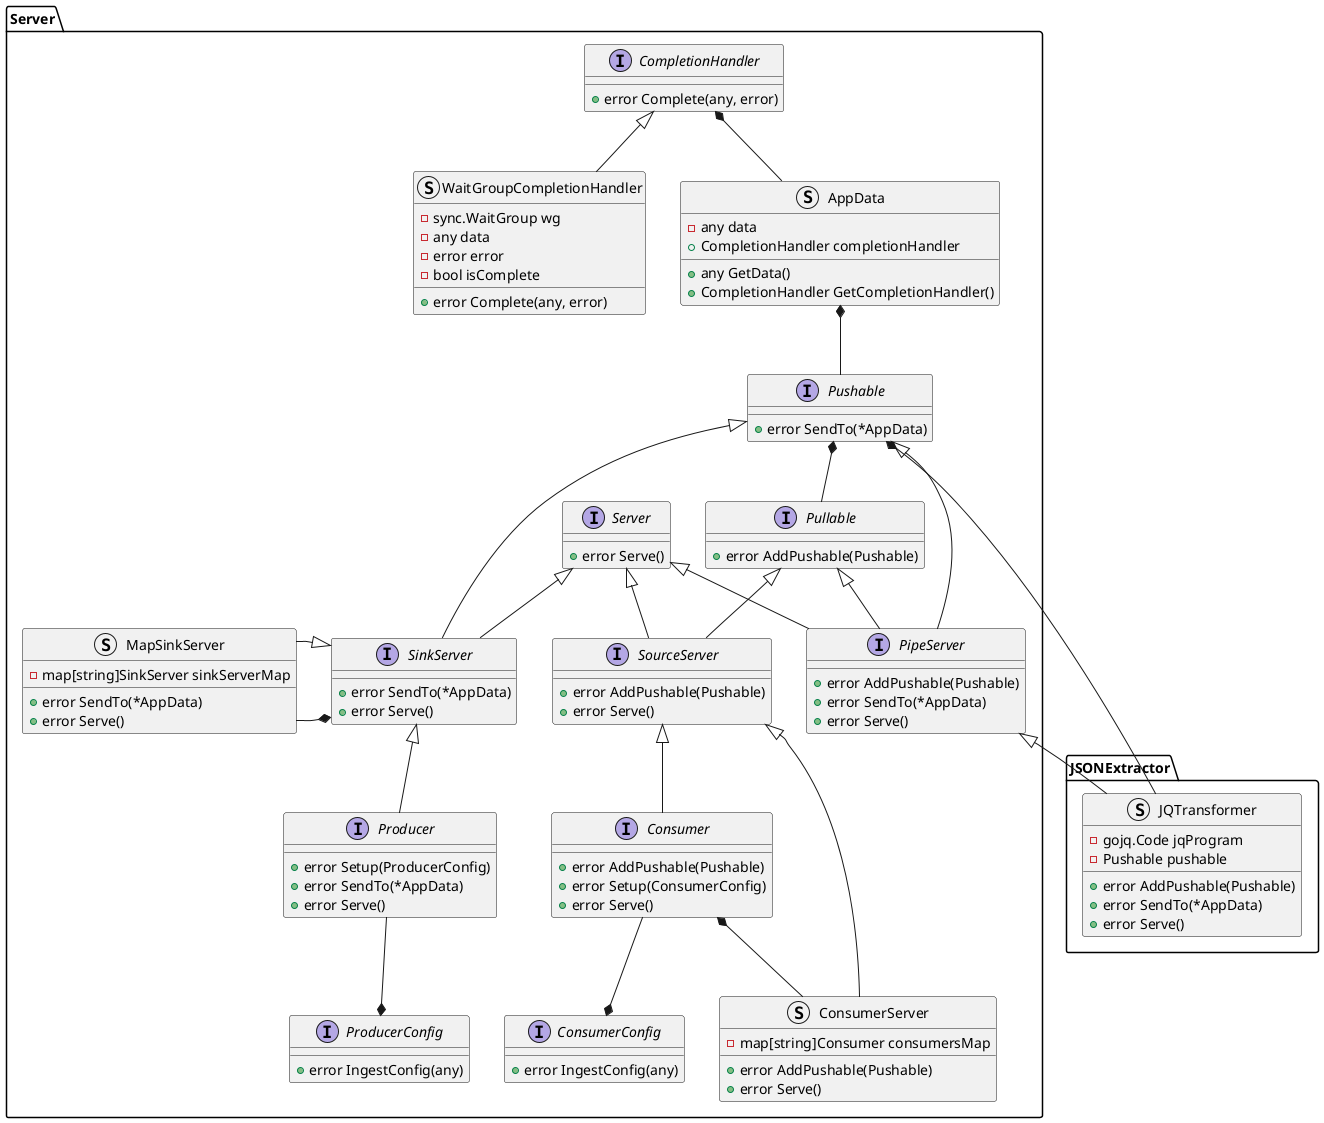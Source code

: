 @startuml
namespace JSONExtractor {
    struct JQTransformer {
        -gojq.Code jqProgram
        -Pushable pushable
        +error AddPushable(Pushable)
        +error SendTo(*AppData)
        +error Serve()
    }
}
namespace Server {
    interface CompletionHandler {
        +error Complete(any, error)
    }
    struct WaitGroupCompletionHandler {
        -sync.WaitGroup wg
        -any data
        -error error
        -bool isComplete
        +error Complete(any, error)
    }
    struct AppData {
        -any data
        +CompletionHandler completionHandler
        +any GetData()
        +CompletionHandler GetCompletionHandler()
    }
    interface Server {
        +error Serve()
    }
    interface Pullable {
        +error AddPushable(Pushable)
    }
    interface Pushable {
        +error SendTo(*AppData)
    }
    interface SourceServer {
        +error AddPushable(Pushable)
        +error Serve()
    }
    interface SinkServer {
        +error SendTo(*AppData)
        +error Serve()
    }
    interface PipeServer {
        +error AddPushable(Pushable)
        +error SendTo(*AppData)
        +error Serve()
    }
    interface Producer {
        +error Setup(ProducerConfig)
        +error SendTo(*AppData)
        +error Serve()
    }
    interface Consumer {
        +error AddPushable(Pushable)
        +error Setup(ConsumerConfig)
        +error Serve()
    }
    struct MapSinkServer {
        -map[string]SinkServer sinkServerMap
        +error SendTo(*AppData)
        +error Serve()
    }
    struct ConsumerServer {
        -map[string]Consumer consumersMap
        +error AddPushable(Pushable)
        +error Serve()
    }
    interface ProducerConfig {
        +error IngestConfig(any)
    }
    interface ConsumerConfig {
        +error IngestConfig(any)
    }
}
Server.CompletionHandler <|-- Server.WaitGroupCompletionHandler
Server.CompletionHandler *-- Server.AppData
Server.AppData *-- Server.Pushable
Server.Server <|-- Server.SourceServer
Server.Pushable *-- Server.Pullable
Server.Pullable <|-- Server.SourceServer
Server.Server <|-- Server.SinkServer
Server.Pushable <|-- Server.SinkServer
Server.Pushable <|-- Server.PipeServer
Server.Pullable <|-- Server.PipeServer
Server.Server <|-- Server.PipeServer

Server.SinkServer <|-- Server.Producer
Server.SinkServer *-left- Server.MapSinkServer
Server.SinkServer <|-left- Server.MapSinkServer
Server.SourceServer <|-- Server.ConsumerServer
Server.Consumer *-- Server.ConsumerServer
Server.SourceServer <|-- Server.Consumer

Server.PipeServer <|-- JSONExtractor.JQTransformer
Server.Pushable *-- JSONExtractor.JQTransformer


Server.ConsumerConfig *-up- Server.Consumer
Server.ProducerConfig *-up- Server.Producer
@enduml